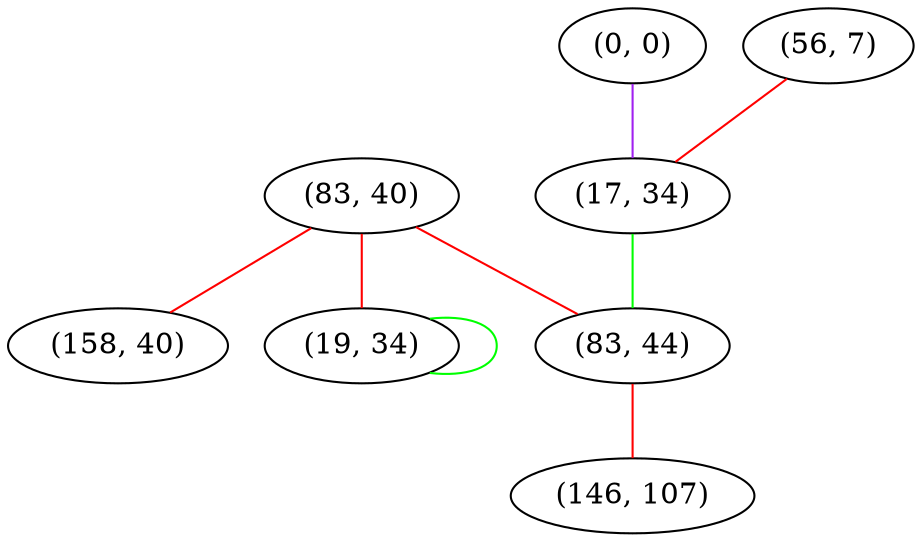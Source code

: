 graph "" {
"(83, 40)";
"(0, 0)";
"(56, 7)";
"(158, 40)";
"(17, 34)";
"(19, 34)";
"(83, 44)";
"(146, 107)";
"(83, 40)" -- "(19, 34)"  [color=red, key=0, weight=1];
"(83, 40)" -- "(83, 44)"  [color=red, key=0, weight=1];
"(83, 40)" -- "(158, 40)"  [color=red, key=0, weight=1];
"(0, 0)" -- "(17, 34)"  [color=purple, key=0, weight=4];
"(56, 7)" -- "(17, 34)"  [color=red, key=0, weight=1];
"(17, 34)" -- "(83, 44)"  [color=green, key=0, weight=2];
"(19, 34)" -- "(19, 34)"  [color=green, key=0, weight=2];
"(83, 44)" -- "(146, 107)"  [color=red, key=0, weight=1];
}
